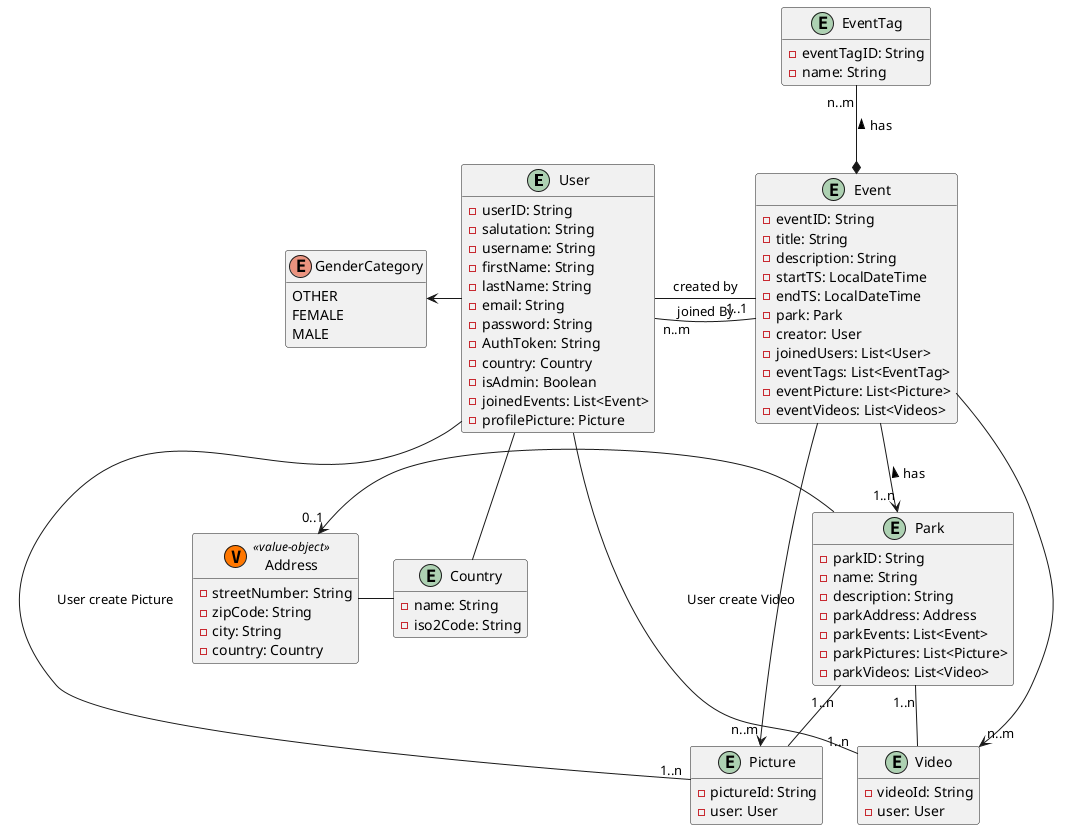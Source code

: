 @startuml
'https://plantuml.com/class-diagram

hide empty methods

entity User {
    - userID: String
    - salutation: String
    - username: String
    - firstName: String
    - lastName: String
    - email: String
    - password: String
    - AuthToken: String
    - country: Country
    - isAdmin: Boolean
    - joinedEvents: List<Event>
    - profilePicture: Picture
}

enum GenderCategory {
    OTHER
    FEMALE
    MALE
}

entity Event {
    - eventID: String
    - title: String
    - description: String
    - startTS: LocalDateTime
    - endTS: LocalDateTime
    - park: Park
    - creator: User
    - joinedUsers: List<User>
    - eventTags: List<EventTag>
    - eventPicture: List<Picture>
    - eventVideos: List<Videos>
}

entity EventTag {
    - eventTagID: String
    - name: String
}

entity Picture {
    - pictureId: String
    - user: User
}

entity Video {
    - videoId: String
    - user: User
}

entity Park {
    - parkID: String
    - name: String
    - description: String
    - parkAddress: Address
    - parkEvents: List<Event>
    - parkPictures: List<Picture>
    - parkVideos: List<Video>
}

class Address <<(V, #FF7700) value-object>> {
    - streetNumber: String
    - zipCode: String
    - city: String
    - country: Country
}

entity Country {
    - name: String
    - iso2Code: String
}

Event "1..1" -- User : created by
Event --> "1..n" Park : has <
Event -left- "n..m" User : joined By
EventTag "n..m" --* Event : has <
Picture "n..m" <-- Event
Video "n..m" <-- Event
User -- "1..n" Picture  : User create Picture
Park "1..n" -- Picture
User -- "1..n" Video  : User create Video
Park "1..n" -- Video
User -- Country
Address - Country
Park -left> "0..1" Address
User -left> GenderCategory

@enduml
